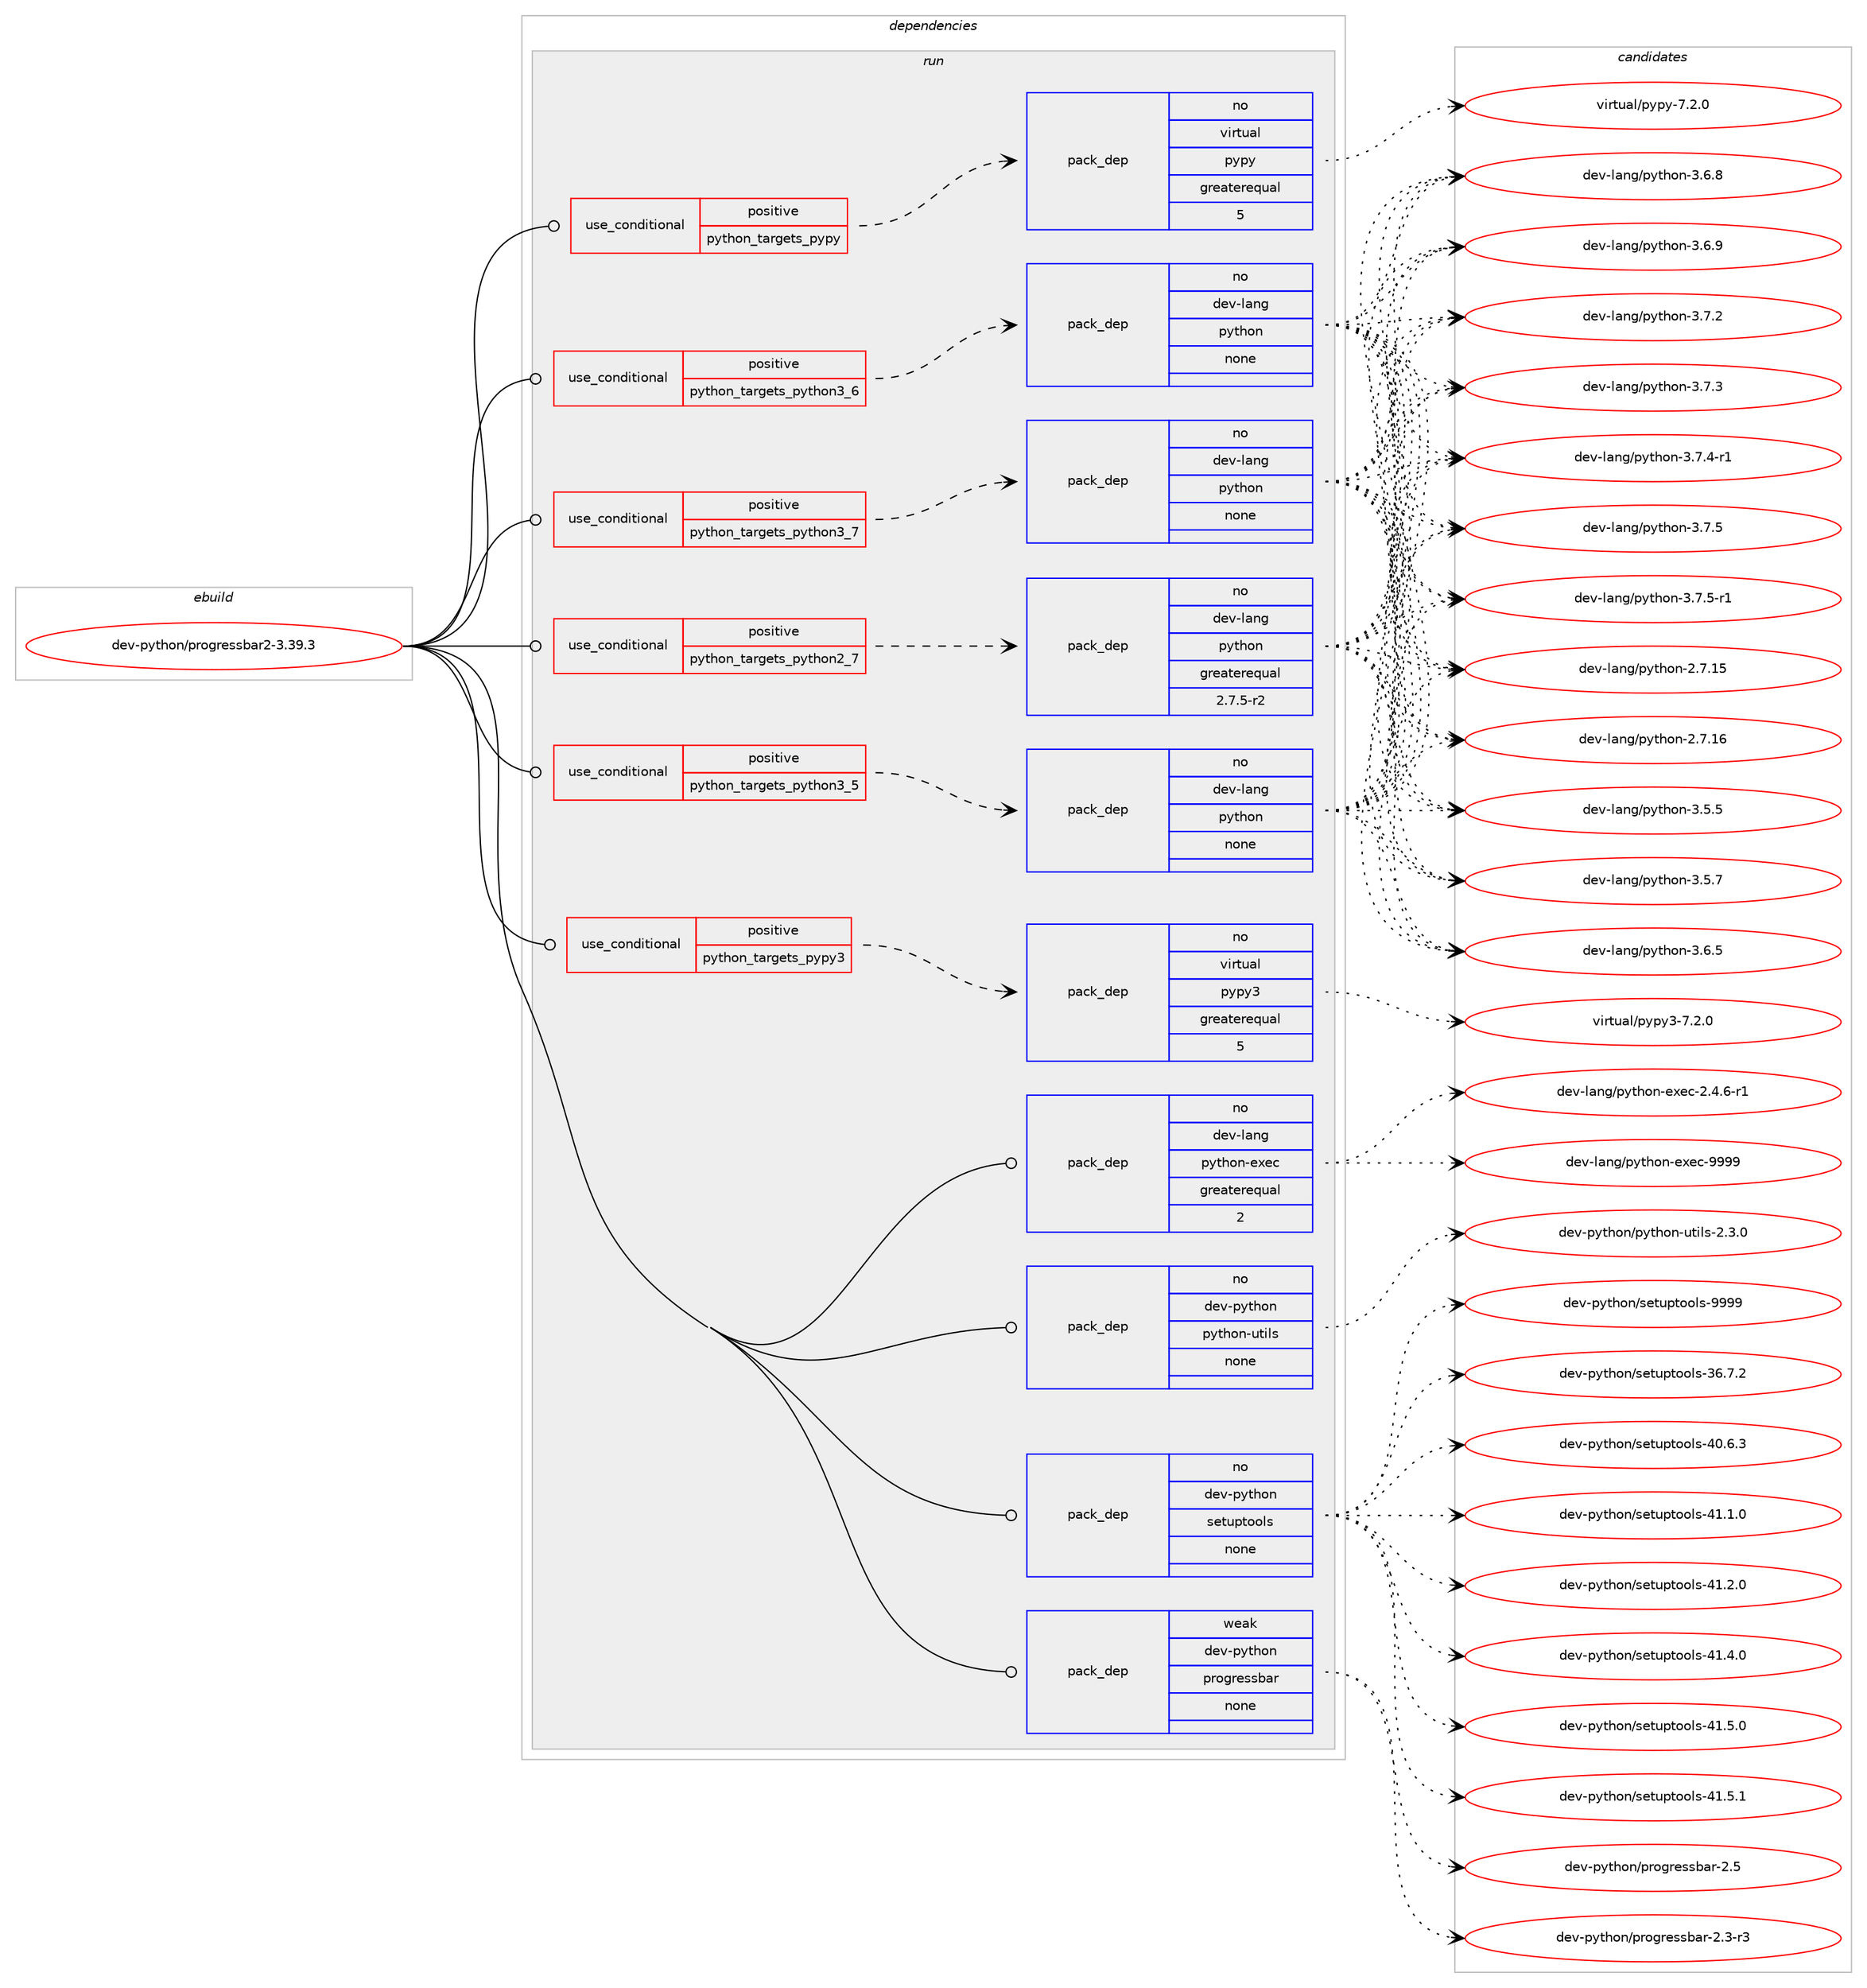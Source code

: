 digraph prolog {

# *************
# Graph options
# *************

newrank=true;
concentrate=true;
compound=true;
graph [rankdir=LR,fontname=Helvetica,fontsize=10,ranksep=1.5];#, ranksep=2.5, nodesep=0.2];
edge  [arrowhead=vee];
node  [fontname=Helvetica,fontsize=10];

# **********
# The ebuild
# **********

subgraph cluster_leftcol {
color=gray;
rank=same;
label=<<i>ebuild</i>>;
id [label="dev-python/progressbar2-3.39.3", color=red, width=4, href="../dev-python/progressbar2-3.39.3.svg"];
}

# ****************
# The dependencies
# ****************

subgraph cluster_midcol {
color=gray;
label=<<i>dependencies</i>>;
subgraph cluster_compile {
fillcolor="#eeeeee";
style=filled;
label=<<i>compile</i>>;
}
subgraph cluster_compileandrun {
fillcolor="#eeeeee";
style=filled;
label=<<i>compile and run</i>>;
}
subgraph cluster_run {
fillcolor="#eeeeee";
style=filled;
label=<<i>run</i>>;
subgraph cond144906 {
dependency623001 [label=<<TABLE BORDER="0" CELLBORDER="1" CELLSPACING="0" CELLPADDING="4"><TR><TD ROWSPAN="3" CELLPADDING="10">use_conditional</TD></TR><TR><TD>positive</TD></TR><TR><TD>python_targets_pypy</TD></TR></TABLE>>, shape=none, color=red];
subgraph pack466255 {
dependency623002 [label=<<TABLE BORDER="0" CELLBORDER="1" CELLSPACING="0" CELLPADDING="4" WIDTH="220"><TR><TD ROWSPAN="6" CELLPADDING="30">pack_dep</TD></TR><TR><TD WIDTH="110">no</TD></TR><TR><TD>virtual</TD></TR><TR><TD>pypy</TD></TR><TR><TD>greaterequal</TD></TR><TR><TD>5</TD></TR></TABLE>>, shape=none, color=blue];
}
dependency623001:e -> dependency623002:w [weight=20,style="dashed",arrowhead="vee"];
}
id:e -> dependency623001:w [weight=20,style="solid",arrowhead="odot"];
subgraph cond144907 {
dependency623003 [label=<<TABLE BORDER="0" CELLBORDER="1" CELLSPACING="0" CELLPADDING="4"><TR><TD ROWSPAN="3" CELLPADDING="10">use_conditional</TD></TR><TR><TD>positive</TD></TR><TR><TD>python_targets_pypy3</TD></TR></TABLE>>, shape=none, color=red];
subgraph pack466256 {
dependency623004 [label=<<TABLE BORDER="0" CELLBORDER="1" CELLSPACING="0" CELLPADDING="4" WIDTH="220"><TR><TD ROWSPAN="6" CELLPADDING="30">pack_dep</TD></TR><TR><TD WIDTH="110">no</TD></TR><TR><TD>virtual</TD></TR><TR><TD>pypy3</TD></TR><TR><TD>greaterequal</TD></TR><TR><TD>5</TD></TR></TABLE>>, shape=none, color=blue];
}
dependency623003:e -> dependency623004:w [weight=20,style="dashed",arrowhead="vee"];
}
id:e -> dependency623003:w [weight=20,style="solid",arrowhead="odot"];
subgraph cond144908 {
dependency623005 [label=<<TABLE BORDER="0" CELLBORDER="1" CELLSPACING="0" CELLPADDING="4"><TR><TD ROWSPAN="3" CELLPADDING="10">use_conditional</TD></TR><TR><TD>positive</TD></TR><TR><TD>python_targets_python2_7</TD></TR></TABLE>>, shape=none, color=red];
subgraph pack466257 {
dependency623006 [label=<<TABLE BORDER="0" CELLBORDER="1" CELLSPACING="0" CELLPADDING="4" WIDTH="220"><TR><TD ROWSPAN="6" CELLPADDING="30">pack_dep</TD></TR><TR><TD WIDTH="110">no</TD></TR><TR><TD>dev-lang</TD></TR><TR><TD>python</TD></TR><TR><TD>greaterequal</TD></TR><TR><TD>2.7.5-r2</TD></TR></TABLE>>, shape=none, color=blue];
}
dependency623005:e -> dependency623006:w [weight=20,style="dashed",arrowhead="vee"];
}
id:e -> dependency623005:w [weight=20,style="solid",arrowhead="odot"];
subgraph cond144909 {
dependency623007 [label=<<TABLE BORDER="0" CELLBORDER="1" CELLSPACING="0" CELLPADDING="4"><TR><TD ROWSPAN="3" CELLPADDING="10">use_conditional</TD></TR><TR><TD>positive</TD></TR><TR><TD>python_targets_python3_5</TD></TR></TABLE>>, shape=none, color=red];
subgraph pack466258 {
dependency623008 [label=<<TABLE BORDER="0" CELLBORDER="1" CELLSPACING="0" CELLPADDING="4" WIDTH="220"><TR><TD ROWSPAN="6" CELLPADDING="30">pack_dep</TD></TR><TR><TD WIDTH="110">no</TD></TR><TR><TD>dev-lang</TD></TR><TR><TD>python</TD></TR><TR><TD>none</TD></TR><TR><TD></TD></TR></TABLE>>, shape=none, color=blue];
}
dependency623007:e -> dependency623008:w [weight=20,style="dashed",arrowhead="vee"];
}
id:e -> dependency623007:w [weight=20,style="solid",arrowhead="odot"];
subgraph cond144910 {
dependency623009 [label=<<TABLE BORDER="0" CELLBORDER="1" CELLSPACING="0" CELLPADDING="4"><TR><TD ROWSPAN="3" CELLPADDING="10">use_conditional</TD></TR><TR><TD>positive</TD></TR><TR><TD>python_targets_python3_6</TD></TR></TABLE>>, shape=none, color=red];
subgraph pack466259 {
dependency623010 [label=<<TABLE BORDER="0" CELLBORDER="1" CELLSPACING="0" CELLPADDING="4" WIDTH="220"><TR><TD ROWSPAN="6" CELLPADDING="30">pack_dep</TD></TR><TR><TD WIDTH="110">no</TD></TR><TR><TD>dev-lang</TD></TR><TR><TD>python</TD></TR><TR><TD>none</TD></TR><TR><TD></TD></TR></TABLE>>, shape=none, color=blue];
}
dependency623009:e -> dependency623010:w [weight=20,style="dashed",arrowhead="vee"];
}
id:e -> dependency623009:w [weight=20,style="solid",arrowhead="odot"];
subgraph cond144911 {
dependency623011 [label=<<TABLE BORDER="0" CELLBORDER="1" CELLSPACING="0" CELLPADDING="4"><TR><TD ROWSPAN="3" CELLPADDING="10">use_conditional</TD></TR><TR><TD>positive</TD></TR><TR><TD>python_targets_python3_7</TD></TR></TABLE>>, shape=none, color=red];
subgraph pack466260 {
dependency623012 [label=<<TABLE BORDER="0" CELLBORDER="1" CELLSPACING="0" CELLPADDING="4" WIDTH="220"><TR><TD ROWSPAN="6" CELLPADDING="30">pack_dep</TD></TR><TR><TD WIDTH="110">no</TD></TR><TR><TD>dev-lang</TD></TR><TR><TD>python</TD></TR><TR><TD>none</TD></TR><TR><TD></TD></TR></TABLE>>, shape=none, color=blue];
}
dependency623011:e -> dependency623012:w [weight=20,style="dashed",arrowhead="vee"];
}
id:e -> dependency623011:w [weight=20,style="solid",arrowhead="odot"];
subgraph pack466261 {
dependency623013 [label=<<TABLE BORDER="0" CELLBORDER="1" CELLSPACING="0" CELLPADDING="4" WIDTH="220"><TR><TD ROWSPAN="6" CELLPADDING="30">pack_dep</TD></TR><TR><TD WIDTH="110">no</TD></TR><TR><TD>dev-lang</TD></TR><TR><TD>python-exec</TD></TR><TR><TD>greaterequal</TD></TR><TR><TD>2</TD></TR></TABLE>>, shape=none, color=blue];
}
id:e -> dependency623013:w [weight=20,style="solid",arrowhead="odot"];
subgraph pack466262 {
dependency623014 [label=<<TABLE BORDER="0" CELLBORDER="1" CELLSPACING="0" CELLPADDING="4" WIDTH="220"><TR><TD ROWSPAN="6" CELLPADDING="30">pack_dep</TD></TR><TR><TD WIDTH="110">no</TD></TR><TR><TD>dev-python</TD></TR><TR><TD>python-utils</TD></TR><TR><TD>none</TD></TR><TR><TD></TD></TR></TABLE>>, shape=none, color=blue];
}
id:e -> dependency623014:w [weight=20,style="solid",arrowhead="odot"];
subgraph pack466263 {
dependency623015 [label=<<TABLE BORDER="0" CELLBORDER="1" CELLSPACING="0" CELLPADDING="4" WIDTH="220"><TR><TD ROWSPAN="6" CELLPADDING="30">pack_dep</TD></TR><TR><TD WIDTH="110">no</TD></TR><TR><TD>dev-python</TD></TR><TR><TD>setuptools</TD></TR><TR><TD>none</TD></TR><TR><TD></TD></TR></TABLE>>, shape=none, color=blue];
}
id:e -> dependency623015:w [weight=20,style="solid",arrowhead="odot"];
subgraph pack466264 {
dependency623016 [label=<<TABLE BORDER="0" CELLBORDER="1" CELLSPACING="0" CELLPADDING="4" WIDTH="220"><TR><TD ROWSPAN="6" CELLPADDING="30">pack_dep</TD></TR><TR><TD WIDTH="110">weak</TD></TR><TR><TD>dev-python</TD></TR><TR><TD>progressbar</TD></TR><TR><TD>none</TD></TR><TR><TD></TD></TR></TABLE>>, shape=none, color=blue];
}
id:e -> dependency623016:w [weight=20,style="solid",arrowhead="odot"];
}
}

# **************
# The candidates
# **************

subgraph cluster_choices {
rank=same;
color=gray;
label=<<i>candidates</i>>;

subgraph choice466255 {
color=black;
nodesep=1;
choice1181051141161179710847112121112121455546504648 [label="virtual/pypy-7.2.0", color=red, width=4,href="../virtual/pypy-7.2.0.svg"];
dependency623002:e -> choice1181051141161179710847112121112121455546504648:w [style=dotted,weight="100"];
}
subgraph choice466256 {
color=black;
nodesep=1;
choice118105114116117971084711212111212151455546504648 [label="virtual/pypy3-7.2.0", color=red, width=4,href="../virtual/pypy3-7.2.0.svg"];
dependency623004:e -> choice118105114116117971084711212111212151455546504648:w [style=dotted,weight="100"];
}
subgraph choice466257 {
color=black;
nodesep=1;
choice10010111845108971101034711212111610411111045504655464953 [label="dev-lang/python-2.7.15", color=red, width=4,href="../dev-lang/python-2.7.15.svg"];
choice10010111845108971101034711212111610411111045504655464954 [label="dev-lang/python-2.7.16", color=red, width=4,href="../dev-lang/python-2.7.16.svg"];
choice100101118451089711010347112121116104111110455146534653 [label="dev-lang/python-3.5.5", color=red, width=4,href="../dev-lang/python-3.5.5.svg"];
choice100101118451089711010347112121116104111110455146534655 [label="dev-lang/python-3.5.7", color=red, width=4,href="../dev-lang/python-3.5.7.svg"];
choice100101118451089711010347112121116104111110455146544653 [label="dev-lang/python-3.6.5", color=red, width=4,href="../dev-lang/python-3.6.5.svg"];
choice100101118451089711010347112121116104111110455146544656 [label="dev-lang/python-3.6.8", color=red, width=4,href="../dev-lang/python-3.6.8.svg"];
choice100101118451089711010347112121116104111110455146544657 [label="dev-lang/python-3.6.9", color=red, width=4,href="../dev-lang/python-3.6.9.svg"];
choice100101118451089711010347112121116104111110455146554650 [label="dev-lang/python-3.7.2", color=red, width=4,href="../dev-lang/python-3.7.2.svg"];
choice100101118451089711010347112121116104111110455146554651 [label="dev-lang/python-3.7.3", color=red, width=4,href="../dev-lang/python-3.7.3.svg"];
choice1001011184510897110103471121211161041111104551465546524511449 [label="dev-lang/python-3.7.4-r1", color=red, width=4,href="../dev-lang/python-3.7.4-r1.svg"];
choice100101118451089711010347112121116104111110455146554653 [label="dev-lang/python-3.7.5", color=red, width=4,href="../dev-lang/python-3.7.5.svg"];
choice1001011184510897110103471121211161041111104551465546534511449 [label="dev-lang/python-3.7.5-r1", color=red, width=4,href="../dev-lang/python-3.7.5-r1.svg"];
dependency623006:e -> choice10010111845108971101034711212111610411111045504655464953:w [style=dotted,weight="100"];
dependency623006:e -> choice10010111845108971101034711212111610411111045504655464954:w [style=dotted,weight="100"];
dependency623006:e -> choice100101118451089711010347112121116104111110455146534653:w [style=dotted,weight="100"];
dependency623006:e -> choice100101118451089711010347112121116104111110455146534655:w [style=dotted,weight="100"];
dependency623006:e -> choice100101118451089711010347112121116104111110455146544653:w [style=dotted,weight="100"];
dependency623006:e -> choice100101118451089711010347112121116104111110455146544656:w [style=dotted,weight="100"];
dependency623006:e -> choice100101118451089711010347112121116104111110455146544657:w [style=dotted,weight="100"];
dependency623006:e -> choice100101118451089711010347112121116104111110455146554650:w [style=dotted,weight="100"];
dependency623006:e -> choice100101118451089711010347112121116104111110455146554651:w [style=dotted,weight="100"];
dependency623006:e -> choice1001011184510897110103471121211161041111104551465546524511449:w [style=dotted,weight="100"];
dependency623006:e -> choice100101118451089711010347112121116104111110455146554653:w [style=dotted,weight="100"];
dependency623006:e -> choice1001011184510897110103471121211161041111104551465546534511449:w [style=dotted,weight="100"];
}
subgraph choice466258 {
color=black;
nodesep=1;
choice10010111845108971101034711212111610411111045504655464953 [label="dev-lang/python-2.7.15", color=red, width=4,href="../dev-lang/python-2.7.15.svg"];
choice10010111845108971101034711212111610411111045504655464954 [label="dev-lang/python-2.7.16", color=red, width=4,href="../dev-lang/python-2.7.16.svg"];
choice100101118451089711010347112121116104111110455146534653 [label="dev-lang/python-3.5.5", color=red, width=4,href="../dev-lang/python-3.5.5.svg"];
choice100101118451089711010347112121116104111110455146534655 [label="dev-lang/python-3.5.7", color=red, width=4,href="../dev-lang/python-3.5.7.svg"];
choice100101118451089711010347112121116104111110455146544653 [label="dev-lang/python-3.6.5", color=red, width=4,href="../dev-lang/python-3.6.5.svg"];
choice100101118451089711010347112121116104111110455146544656 [label="dev-lang/python-3.6.8", color=red, width=4,href="../dev-lang/python-3.6.8.svg"];
choice100101118451089711010347112121116104111110455146544657 [label="dev-lang/python-3.6.9", color=red, width=4,href="../dev-lang/python-3.6.9.svg"];
choice100101118451089711010347112121116104111110455146554650 [label="dev-lang/python-3.7.2", color=red, width=4,href="../dev-lang/python-3.7.2.svg"];
choice100101118451089711010347112121116104111110455146554651 [label="dev-lang/python-3.7.3", color=red, width=4,href="../dev-lang/python-3.7.3.svg"];
choice1001011184510897110103471121211161041111104551465546524511449 [label="dev-lang/python-3.7.4-r1", color=red, width=4,href="../dev-lang/python-3.7.4-r1.svg"];
choice100101118451089711010347112121116104111110455146554653 [label="dev-lang/python-3.7.5", color=red, width=4,href="../dev-lang/python-3.7.5.svg"];
choice1001011184510897110103471121211161041111104551465546534511449 [label="dev-lang/python-3.7.5-r1", color=red, width=4,href="../dev-lang/python-3.7.5-r1.svg"];
dependency623008:e -> choice10010111845108971101034711212111610411111045504655464953:w [style=dotted,weight="100"];
dependency623008:e -> choice10010111845108971101034711212111610411111045504655464954:w [style=dotted,weight="100"];
dependency623008:e -> choice100101118451089711010347112121116104111110455146534653:w [style=dotted,weight="100"];
dependency623008:e -> choice100101118451089711010347112121116104111110455146534655:w [style=dotted,weight="100"];
dependency623008:e -> choice100101118451089711010347112121116104111110455146544653:w [style=dotted,weight="100"];
dependency623008:e -> choice100101118451089711010347112121116104111110455146544656:w [style=dotted,weight="100"];
dependency623008:e -> choice100101118451089711010347112121116104111110455146544657:w [style=dotted,weight="100"];
dependency623008:e -> choice100101118451089711010347112121116104111110455146554650:w [style=dotted,weight="100"];
dependency623008:e -> choice100101118451089711010347112121116104111110455146554651:w [style=dotted,weight="100"];
dependency623008:e -> choice1001011184510897110103471121211161041111104551465546524511449:w [style=dotted,weight="100"];
dependency623008:e -> choice100101118451089711010347112121116104111110455146554653:w [style=dotted,weight="100"];
dependency623008:e -> choice1001011184510897110103471121211161041111104551465546534511449:w [style=dotted,weight="100"];
}
subgraph choice466259 {
color=black;
nodesep=1;
choice10010111845108971101034711212111610411111045504655464953 [label="dev-lang/python-2.7.15", color=red, width=4,href="../dev-lang/python-2.7.15.svg"];
choice10010111845108971101034711212111610411111045504655464954 [label="dev-lang/python-2.7.16", color=red, width=4,href="../dev-lang/python-2.7.16.svg"];
choice100101118451089711010347112121116104111110455146534653 [label="dev-lang/python-3.5.5", color=red, width=4,href="../dev-lang/python-3.5.5.svg"];
choice100101118451089711010347112121116104111110455146534655 [label="dev-lang/python-3.5.7", color=red, width=4,href="../dev-lang/python-3.5.7.svg"];
choice100101118451089711010347112121116104111110455146544653 [label="dev-lang/python-3.6.5", color=red, width=4,href="../dev-lang/python-3.6.5.svg"];
choice100101118451089711010347112121116104111110455146544656 [label="dev-lang/python-3.6.8", color=red, width=4,href="../dev-lang/python-3.6.8.svg"];
choice100101118451089711010347112121116104111110455146544657 [label="dev-lang/python-3.6.9", color=red, width=4,href="../dev-lang/python-3.6.9.svg"];
choice100101118451089711010347112121116104111110455146554650 [label="dev-lang/python-3.7.2", color=red, width=4,href="../dev-lang/python-3.7.2.svg"];
choice100101118451089711010347112121116104111110455146554651 [label="dev-lang/python-3.7.3", color=red, width=4,href="../dev-lang/python-3.7.3.svg"];
choice1001011184510897110103471121211161041111104551465546524511449 [label="dev-lang/python-3.7.4-r1", color=red, width=4,href="../dev-lang/python-3.7.4-r1.svg"];
choice100101118451089711010347112121116104111110455146554653 [label="dev-lang/python-3.7.5", color=red, width=4,href="../dev-lang/python-3.7.5.svg"];
choice1001011184510897110103471121211161041111104551465546534511449 [label="dev-lang/python-3.7.5-r1", color=red, width=4,href="../dev-lang/python-3.7.5-r1.svg"];
dependency623010:e -> choice10010111845108971101034711212111610411111045504655464953:w [style=dotted,weight="100"];
dependency623010:e -> choice10010111845108971101034711212111610411111045504655464954:w [style=dotted,weight="100"];
dependency623010:e -> choice100101118451089711010347112121116104111110455146534653:w [style=dotted,weight="100"];
dependency623010:e -> choice100101118451089711010347112121116104111110455146534655:w [style=dotted,weight="100"];
dependency623010:e -> choice100101118451089711010347112121116104111110455146544653:w [style=dotted,weight="100"];
dependency623010:e -> choice100101118451089711010347112121116104111110455146544656:w [style=dotted,weight="100"];
dependency623010:e -> choice100101118451089711010347112121116104111110455146544657:w [style=dotted,weight="100"];
dependency623010:e -> choice100101118451089711010347112121116104111110455146554650:w [style=dotted,weight="100"];
dependency623010:e -> choice100101118451089711010347112121116104111110455146554651:w [style=dotted,weight="100"];
dependency623010:e -> choice1001011184510897110103471121211161041111104551465546524511449:w [style=dotted,weight="100"];
dependency623010:e -> choice100101118451089711010347112121116104111110455146554653:w [style=dotted,weight="100"];
dependency623010:e -> choice1001011184510897110103471121211161041111104551465546534511449:w [style=dotted,weight="100"];
}
subgraph choice466260 {
color=black;
nodesep=1;
choice10010111845108971101034711212111610411111045504655464953 [label="dev-lang/python-2.7.15", color=red, width=4,href="../dev-lang/python-2.7.15.svg"];
choice10010111845108971101034711212111610411111045504655464954 [label="dev-lang/python-2.7.16", color=red, width=4,href="../dev-lang/python-2.7.16.svg"];
choice100101118451089711010347112121116104111110455146534653 [label="dev-lang/python-3.5.5", color=red, width=4,href="../dev-lang/python-3.5.5.svg"];
choice100101118451089711010347112121116104111110455146534655 [label="dev-lang/python-3.5.7", color=red, width=4,href="../dev-lang/python-3.5.7.svg"];
choice100101118451089711010347112121116104111110455146544653 [label="dev-lang/python-3.6.5", color=red, width=4,href="../dev-lang/python-3.6.5.svg"];
choice100101118451089711010347112121116104111110455146544656 [label="dev-lang/python-3.6.8", color=red, width=4,href="../dev-lang/python-3.6.8.svg"];
choice100101118451089711010347112121116104111110455146544657 [label="dev-lang/python-3.6.9", color=red, width=4,href="../dev-lang/python-3.6.9.svg"];
choice100101118451089711010347112121116104111110455146554650 [label="dev-lang/python-3.7.2", color=red, width=4,href="../dev-lang/python-3.7.2.svg"];
choice100101118451089711010347112121116104111110455146554651 [label="dev-lang/python-3.7.3", color=red, width=4,href="../dev-lang/python-3.7.3.svg"];
choice1001011184510897110103471121211161041111104551465546524511449 [label="dev-lang/python-3.7.4-r1", color=red, width=4,href="../dev-lang/python-3.7.4-r1.svg"];
choice100101118451089711010347112121116104111110455146554653 [label="dev-lang/python-3.7.5", color=red, width=4,href="../dev-lang/python-3.7.5.svg"];
choice1001011184510897110103471121211161041111104551465546534511449 [label="dev-lang/python-3.7.5-r1", color=red, width=4,href="../dev-lang/python-3.7.5-r1.svg"];
dependency623012:e -> choice10010111845108971101034711212111610411111045504655464953:w [style=dotted,weight="100"];
dependency623012:e -> choice10010111845108971101034711212111610411111045504655464954:w [style=dotted,weight="100"];
dependency623012:e -> choice100101118451089711010347112121116104111110455146534653:w [style=dotted,weight="100"];
dependency623012:e -> choice100101118451089711010347112121116104111110455146534655:w [style=dotted,weight="100"];
dependency623012:e -> choice100101118451089711010347112121116104111110455146544653:w [style=dotted,weight="100"];
dependency623012:e -> choice100101118451089711010347112121116104111110455146544656:w [style=dotted,weight="100"];
dependency623012:e -> choice100101118451089711010347112121116104111110455146544657:w [style=dotted,weight="100"];
dependency623012:e -> choice100101118451089711010347112121116104111110455146554650:w [style=dotted,weight="100"];
dependency623012:e -> choice100101118451089711010347112121116104111110455146554651:w [style=dotted,weight="100"];
dependency623012:e -> choice1001011184510897110103471121211161041111104551465546524511449:w [style=dotted,weight="100"];
dependency623012:e -> choice100101118451089711010347112121116104111110455146554653:w [style=dotted,weight="100"];
dependency623012:e -> choice1001011184510897110103471121211161041111104551465546534511449:w [style=dotted,weight="100"];
}
subgraph choice466261 {
color=black;
nodesep=1;
choice10010111845108971101034711212111610411111045101120101994550465246544511449 [label="dev-lang/python-exec-2.4.6-r1", color=red, width=4,href="../dev-lang/python-exec-2.4.6-r1.svg"];
choice10010111845108971101034711212111610411111045101120101994557575757 [label="dev-lang/python-exec-9999", color=red, width=4,href="../dev-lang/python-exec-9999.svg"];
dependency623013:e -> choice10010111845108971101034711212111610411111045101120101994550465246544511449:w [style=dotted,weight="100"];
dependency623013:e -> choice10010111845108971101034711212111610411111045101120101994557575757:w [style=dotted,weight="100"];
}
subgraph choice466262 {
color=black;
nodesep=1;
choice100101118451121211161041111104711212111610411111045117116105108115455046514648 [label="dev-python/python-utils-2.3.0", color=red, width=4,href="../dev-python/python-utils-2.3.0.svg"];
dependency623014:e -> choice100101118451121211161041111104711212111610411111045117116105108115455046514648:w [style=dotted,weight="100"];
}
subgraph choice466263 {
color=black;
nodesep=1;
choice100101118451121211161041111104711510111611711211611111110811545515446554650 [label="dev-python/setuptools-36.7.2", color=red, width=4,href="../dev-python/setuptools-36.7.2.svg"];
choice100101118451121211161041111104711510111611711211611111110811545524846544651 [label="dev-python/setuptools-40.6.3", color=red, width=4,href="../dev-python/setuptools-40.6.3.svg"];
choice100101118451121211161041111104711510111611711211611111110811545524946494648 [label="dev-python/setuptools-41.1.0", color=red, width=4,href="../dev-python/setuptools-41.1.0.svg"];
choice100101118451121211161041111104711510111611711211611111110811545524946504648 [label="dev-python/setuptools-41.2.0", color=red, width=4,href="../dev-python/setuptools-41.2.0.svg"];
choice100101118451121211161041111104711510111611711211611111110811545524946524648 [label="dev-python/setuptools-41.4.0", color=red, width=4,href="../dev-python/setuptools-41.4.0.svg"];
choice100101118451121211161041111104711510111611711211611111110811545524946534648 [label="dev-python/setuptools-41.5.0", color=red, width=4,href="../dev-python/setuptools-41.5.0.svg"];
choice100101118451121211161041111104711510111611711211611111110811545524946534649 [label="dev-python/setuptools-41.5.1", color=red, width=4,href="../dev-python/setuptools-41.5.1.svg"];
choice10010111845112121116104111110471151011161171121161111111081154557575757 [label="dev-python/setuptools-9999", color=red, width=4,href="../dev-python/setuptools-9999.svg"];
dependency623015:e -> choice100101118451121211161041111104711510111611711211611111110811545515446554650:w [style=dotted,weight="100"];
dependency623015:e -> choice100101118451121211161041111104711510111611711211611111110811545524846544651:w [style=dotted,weight="100"];
dependency623015:e -> choice100101118451121211161041111104711510111611711211611111110811545524946494648:w [style=dotted,weight="100"];
dependency623015:e -> choice100101118451121211161041111104711510111611711211611111110811545524946504648:w [style=dotted,weight="100"];
dependency623015:e -> choice100101118451121211161041111104711510111611711211611111110811545524946524648:w [style=dotted,weight="100"];
dependency623015:e -> choice100101118451121211161041111104711510111611711211611111110811545524946534648:w [style=dotted,weight="100"];
dependency623015:e -> choice100101118451121211161041111104711510111611711211611111110811545524946534649:w [style=dotted,weight="100"];
dependency623015:e -> choice10010111845112121116104111110471151011161171121161111111081154557575757:w [style=dotted,weight="100"];
}
subgraph choice466264 {
color=black;
nodesep=1;
choice10010111845112121116104111110471121141111031141011151159897114455046514511451 [label="dev-python/progressbar-2.3-r3", color=red, width=4,href="../dev-python/progressbar-2.3-r3.svg"];
choice1001011184511212111610411111047112114111103114101115115989711445504653 [label="dev-python/progressbar-2.5", color=red, width=4,href="../dev-python/progressbar-2.5.svg"];
dependency623016:e -> choice10010111845112121116104111110471121141111031141011151159897114455046514511451:w [style=dotted,weight="100"];
dependency623016:e -> choice1001011184511212111610411111047112114111103114101115115989711445504653:w [style=dotted,weight="100"];
}
}

}
